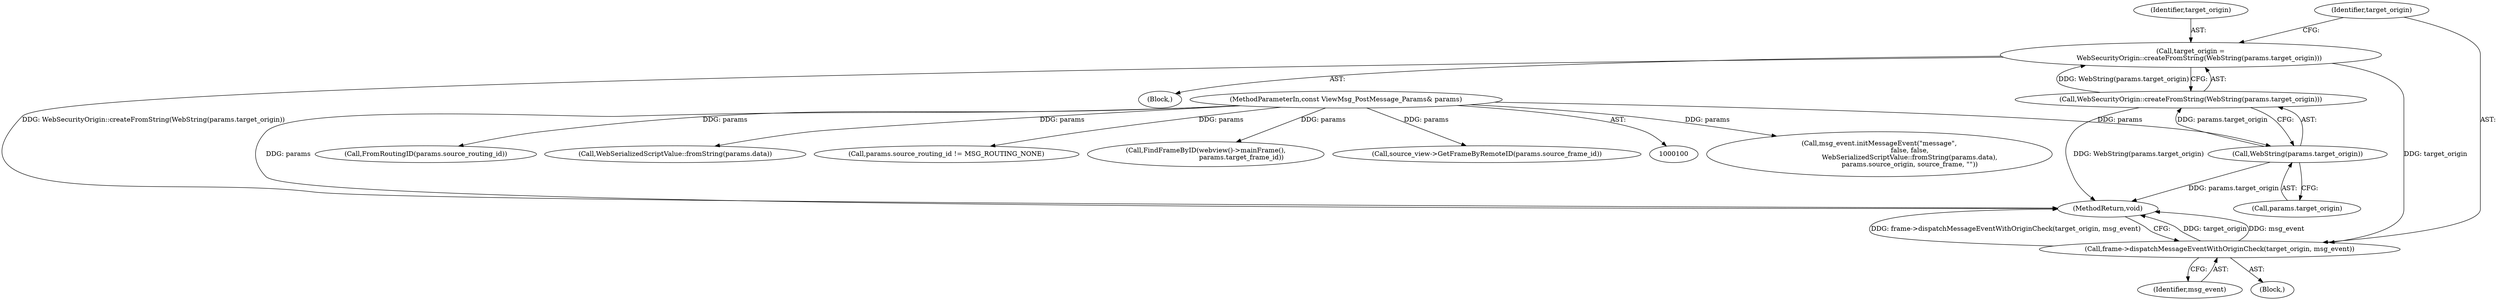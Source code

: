 digraph "0_Chrome_d1a59e4e845a01d7d7b80ef184b672752a9eae4d_0@API" {
"1000164" [label="(Call,target_origin =\n        WebSecurityOrigin::createFromString(WebString(params.target_origin)))"];
"1000166" [label="(Call,WebSecurityOrigin::createFromString(WebString(params.target_origin)))"];
"1000167" [label="(Call,WebString(params.target_origin))"];
"1000101" [label="(MethodParameterIn,const ViewMsg_PostMessage_Params& params)"];
"1000171" [label="(Call,frame->dispatchMessageEventWithOriginCheck(target_origin, msg_event))"];
"1000146" [label="(Call,msg_event.initMessageEvent(\"message\",\n                             false, false,\n                             WebSerializedScriptValue::fromString(params.data),\n                             params.source_origin, source_frame, \"\"))"];
"1000129" [label="(Call,FromRoutingID(params.source_routing_id))"];
"1000166" [label="(Call,WebSecurityOrigin::createFromString(WebString(params.target_origin)))"];
"1000174" [label="(MethodReturn,void)"];
"1000171" [label="(Call,frame->dispatchMessageEventWithOriginCheck(target_origin, msg_event))"];
"1000173" [label="(Identifier,msg_event)"];
"1000165" [label="(Identifier,target_origin)"];
"1000150" [label="(Call,WebSerializedScriptValue::fromString(params.data))"];
"1000168" [label="(Call,params.target_origin)"];
"1000120" [label="(Call,params.source_routing_id != MSG_ROUTING_NONE)"];
"1000172" [label="(Identifier,target_origin)"];
"1000163" [label="(Block,)"];
"1000164" [label="(Call,target_origin =\n        WebSecurityOrigin::createFromString(WebString(params.target_origin)))"];
"1000101" [label="(MethodParameterIn,const ViewMsg_PostMessage_Params& params)"];
"1000106" [label="(Call,FindFrameByID(webview()->mainFrame(),\n                                  params.target_frame_id))"];
"1000102" [label="(Block,)"];
"1000137" [label="(Call,source_view->GetFrameByRemoteID(params.source_frame_id))"];
"1000167" [label="(Call,WebString(params.target_origin))"];
"1000164" -> "1000163"  [label="AST: "];
"1000164" -> "1000166"  [label="CFG: "];
"1000165" -> "1000164"  [label="AST: "];
"1000166" -> "1000164"  [label="AST: "];
"1000172" -> "1000164"  [label="CFG: "];
"1000164" -> "1000174"  [label="DDG: WebSecurityOrigin::createFromString(WebString(params.target_origin))"];
"1000166" -> "1000164"  [label="DDG: WebString(params.target_origin)"];
"1000164" -> "1000171"  [label="DDG: target_origin"];
"1000166" -> "1000167"  [label="CFG: "];
"1000167" -> "1000166"  [label="AST: "];
"1000166" -> "1000174"  [label="DDG: WebString(params.target_origin)"];
"1000167" -> "1000166"  [label="DDG: params.target_origin"];
"1000167" -> "1000168"  [label="CFG: "];
"1000168" -> "1000167"  [label="AST: "];
"1000167" -> "1000174"  [label="DDG: params.target_origin"];
"1000101" -> "1000167"  [label="DDG: params"];
"1000101" -> "1000100"  [label="AST: "];
"1000101" -> "1000174"  [label="DDG: params"];
"1000101" -> "1000106"  [label="DDG: params"];
"1000101" -> "1000120"  [label="DDG: params"];
"1000101" -> "1000129"  [label="DDG: params"];
"1000101" -> "1000137"  [label="DDG: params"];
"1000101" -> "1000150"  [label="DDG: params"];
"1000101" -> "1000146"  [label="DDG: params"];
"1000171" -> "1000102"  [label="AST: "];
"1000171" -> "1000173"  [label="CFG: "];
"1000172" -> "1000171"  [label="AST: "];
"1000173" -> "1000171"  [label="AST: "];
"1000174" -> "1000171"  [label="CFG: "];
"1000171" -> "1000174"  [label="DDG: target_origin"];
"1000171" -> "1000174"  [label="DDG: msg_event"];
"1000171" -> "1000174"  [label="DDG: frame->dispatchMessageEventWithOriginCheck(target_origin, msg_event)"];
}
